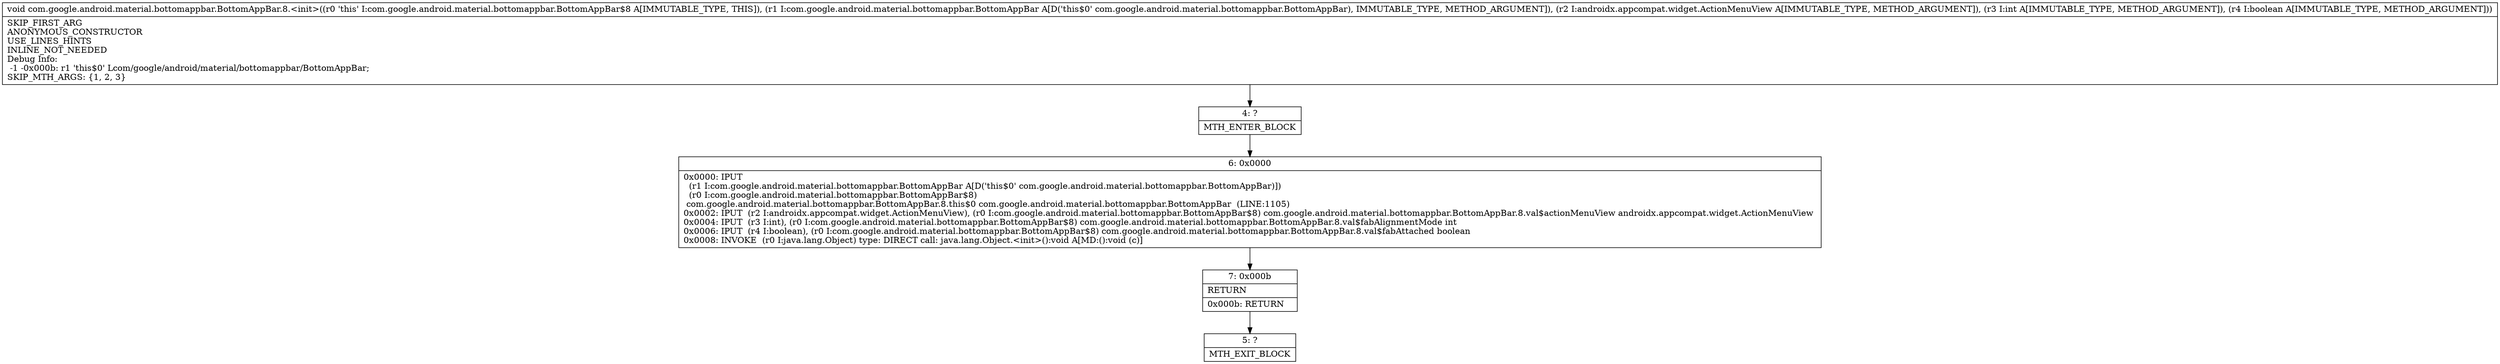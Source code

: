 digraph "CFG forcom.google.android.material.bottomappbar.BottomAppBar.8.\<init\>(Lcom\/google\/android\/material\/bottomappbar\/BottomAppBar;Landroidx\/appcompat\/widget\/ActionMenuView;IZ)V" {
Node_4 [shape=record,label="{4\:\ ?|MTH_ENTER_BLOCK\l}"];
Node_6 [shape=record,label="{6\:\ 0x0000|0x0000: IPUT  \l  (r1 I:com.google.android.material.bottomappbar.BottomAppBar A[D('this$0' com.google.android.material.bottomappbar.BottomAppBar)])\l  (r0 I:com.google.android.material.bottomappbar.BottomAppBar$8)\l com.google.android.material.bottomappbar.BottomAppBar.8.this$0 com.google.android.material.bottomappbar.BottomAppBar  (LINE:1105)\l0x0002: IPUT  (r2 I:androidx.appcompat.widget.ActionMenuView), (r0 I:com.google.android.material.bottomappbar.BottomAppBar$8) com.google.android.material.bottomappbar.BottomAppBar.8.val$actionMenuView androidx.appcompat.widget.ActionMenuView \l0x0004: IPUT  (r3 I:int), (r0 I:com.google.android.material.bottomappbar.BottomAppBar$8) com.google.android.material.bottomappbar.BottomAppBar.8.val$fabAlignmentMode int \l0x0006: IPUT  (r4 I:boolean), (r0 I:com.google.android.material.bottomappbar.BottomAppBar$8) com.google.android.material.bottomappbar.BottomAppBar.8.val$fabAttached boolean \l0x0008: INVOKE  (r0 I:java.lang.Object) type: DIRECT call: java.lang.Object.\<init\>():void A[MD:():void (c)]\l}"];
Node_7 [shape=record,label="{7\:\ 0x000b|RETURN\l|0x000b: RETURN   \l}"];
Node_5 [shape=record,label="{5\:\ ?|MTH_EXIT_BLOCK\l}"];
MethodNode[shape=record,label="{void com.google.android.material.bottomappbar.BottomAppBar.8.\<init\>((r0 'this' I:com.google.android.material.bottomappbar.BottomAppBar$8 A[IMMUTABLE_TYPE, THIS]), (r1 I:com.google.android.material.bottomappbar.BottomAppBar A[D('this$0' com.google.android.material.bottomappbar.BottomAppBar), IMMUTABLE_TYPE, METHOD_ARGUMENT]), (r2 I:androidx.appcompat.widget.ActionMenuView A[IMMUTABLE_TYPE, METHOD_ARGUMENT]), (r3 I:int A[IMMUTABLE_TYPE, METHOD_ARGUMENT]), (r4 I:boolean A[IMMUTABLE_TYPE, METHOD_ARGUMENT]))  | SKIP_FIRST_ARG\lANONYMOUS_CONSTRUCTOR\lUSE_LINES_HINTS\lINLINE_NOT_NEEDED\lDebug Info:\l  \-1 \-0x000b: r1 'this$0' Lcom\/google\/android\/material\/bottomappbar\/BottomAppBar;\lSKIP_MTH_ARGS: \{1, 2, 3\}\l}"];
MethodNode -> Node_4;Node_4 -> Node_6;
Node_6 -> Node_7;
Node_7 -> Node_5;
}

